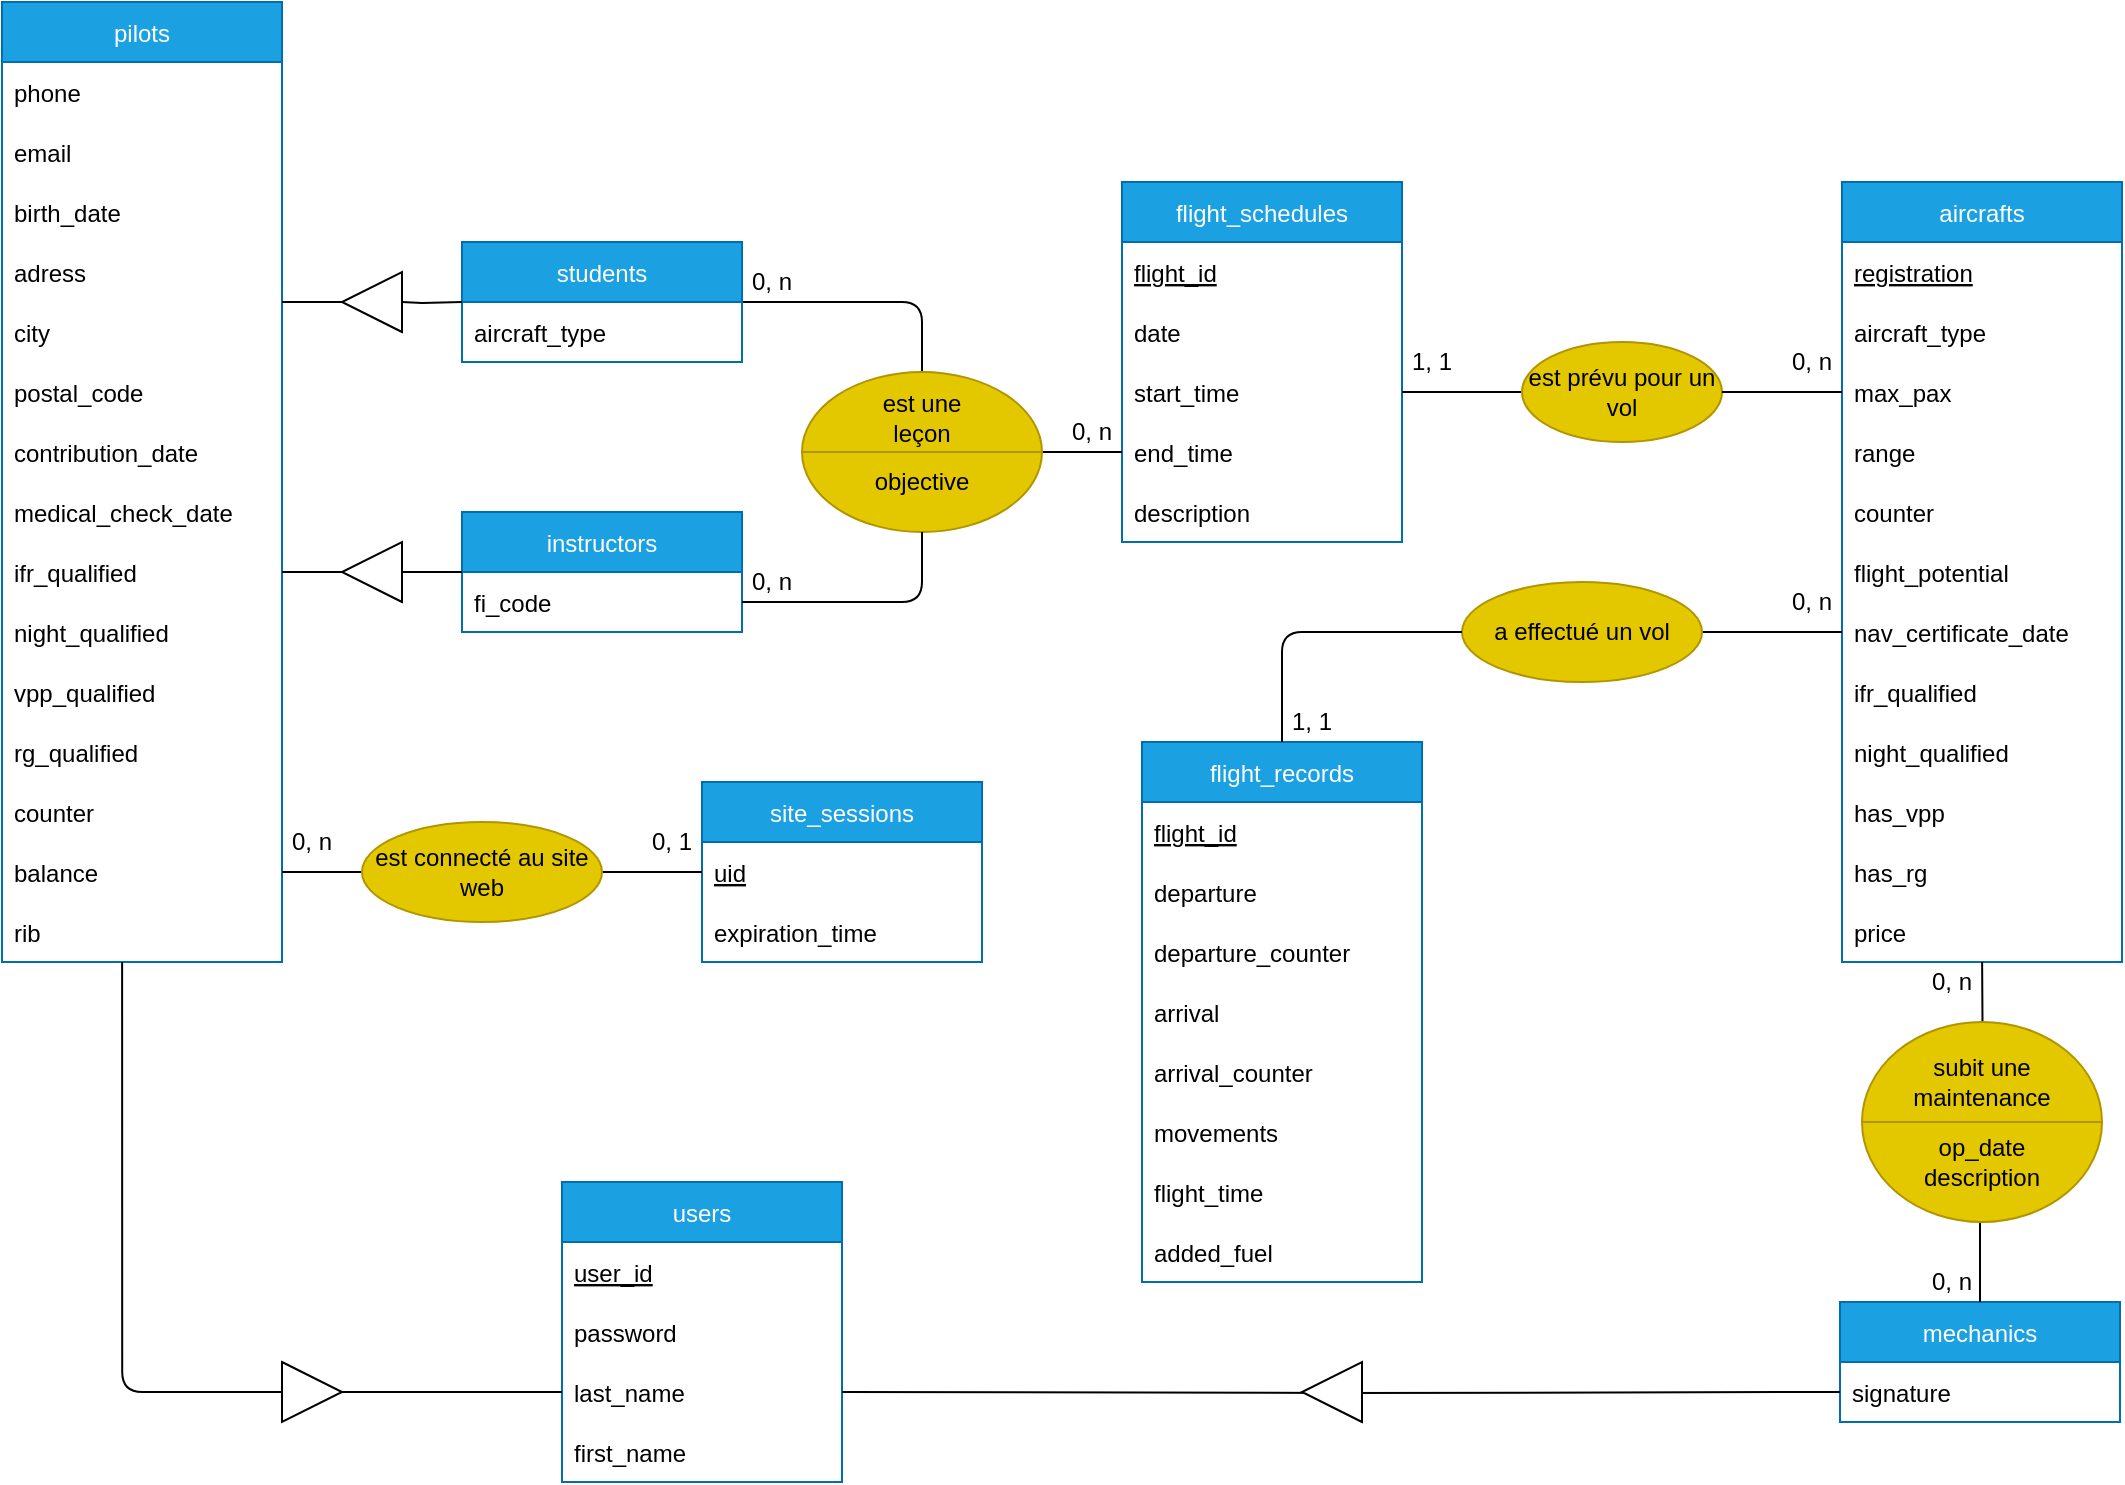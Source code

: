 <mxfile version="20.3.0" type="device"><diagram id="kAW9klxOi-WleZFakdpH" name="Page-1"><mxGraphModel dx="1148" dy="811" grid="1" gridSize="10" guides="1" tooltips="1" connect="1" arrows="1" fold="1" page="1" pageScale="1" pageWidth="1654" pageHeight="1169" math="0" shadow="0"><root><mxCell id="0"/><mxCell id="1" parent="0"/><mxCell id="x0U0oFPfZaiFmtQgRwpw-55" value="pilots" style="swimlane;fontStyle=0;childLayout=stackLayout;horizontal=1;startSize=30;horizontalStack=0;resizeParent=1;resizeParentMax=0;resizeLast=0;collapsible=1;marginBottom=0;fillColor=#1ba1e2;strokeColor=#006EAF;fontColor=#ffffff;" parent="1" vertex="1"><mxGeometry width="140" height="480" as="geometry"/></mxCell><mxCell id="nm3q8u3Qe69YSmtWsKVZ-3" value="phone" style="text;strokeColor=none;fillColor=none;align=left;verticalAlign=middle;spacingLeft=4;spacingRight=4;overflow=hidden;points=[[0,0.5],[1,0.5]];portConstraint=eastwest;rotatable=0;" parent="x0U0oFPfZaiFmtQgRwpw-55" vertex="1"><mxGeometry y="30" width="140" height="30" as="geometry"/></mxCell><mxCell id="x0U0oFPfZaiFmtQgRwpw-73" value="email" style="text;strokeColor=none;fillColor=none;align=left;verticalAlign=middle;spacingLeft=4;spacingRight=4;overflow=hidden;points=[[0,0.5],[1,0.5]];portConstraint=eastwest;rotatable=0;" parent="x0U0oFPfZaiFmtQgRwpw-55" vertex="1"><mxGeometry y="60" width="140" height="30" as="geometry"/></mxCell><mxCell id="nm3q8u3Qe69YSmtWsKVZ-4" value="birth_date" style="text;strokeColor=none;fillColor=none;align=left;verticalAlign=middle;spacingLeft=4;spacingRight=4;overflow=hidden;points=[[0,0.5],[1,0.5]];portConstraint=eastwest;rotatable=0;" parent="x0U0oFPfZaiFmtQgRwpw-55" vertex="1"><mxGeometry y="90" width="140" height="30" as="geometry"/></mxCell><mxCell id="x0U0oFPfZaiFmtQgRwpw-61" value="adress" style="text;strokeColor=none;fillColor=none;align=left;verticalAlign=middle;spacingLeft=4;spacingRight=4;overflow=hidden;points=[[0,0.5],[1,0.5]];portConstraint=eastwest;rotatable=0;" parent="x0U0oFPfZaiFmtQgRwpw-55" vertex="1"><mxGeometry y="120" width="140" height="30" as="geometry"/></mxCell><mxCell id="nm3q8u3Qe69YSmtWsKVZ-5" value="city" style="text;strokeColor=none;fillColor=none;align=left;verticalAlign=middle;spacingLeft=4;spacingRight=4;overflow=hidden;points=[[0,0.5],[1,0.5]];portConstraint=eastwest;rotatable=0;" parent="x0U0oFPfZaiFmtQgRwpw-55" vertex="1"><mxGeometry y="150" width="140" height="30" as="geometry"/></mxCell><mxCell id="x0U0oFPfZaiFmtQgRwpw-72" value="postal_code" style="text;strokeColor=none;fillColor=none;align=left;verticalAlign=middle;spacingLeft=4;spacingRight=4;overflow=hidden;points=[[0,0.5],[1,0.5]];portConstraint=eastwest;rotatable=0;" parent="x0U0oFPfZaiFmtQgRwpw-55" vertex="1"><mxGeometry y="180" width="140" height="30" as="geometry"/></mxCell><mxCell id="x0U0oFPfZaiFmtQgRwpw-62" value="contribution_date" style="text;strokeColor=none;fillColor=none;align=left;verticalAlign=middle;spacingLeft=4;spacingRight=4;overflow=hidden;points=[[0,0.5],[1,0.5]];portConstraint=eastwest;rotatable=0;" parent="x0U0oFPfZaiFmtQgRwpw-55" vertex="1"><mxGeometry y="210" width="140" height="30" as="geometry"/></mxCell><mxCell id="x0U0oFPfZaiFmtQgRwpw-63" value="medical_check_date" style="text;strokeColor=none;fillColor=none;align=left;verticalAlign=middle;spacingLeft=4;spacingRight=4;overflow=hidden;points=[[0,0.5],[1,0.5]];portConstraint=eastwest;rotatable=0;" parent="x0U0oFPfZaiFmtQgRwpw-55" vertex="1"><mxGeometry y="240" width="140" height="30" as="geometry"/></mxCell><mxCell id="x0U0oFPfZaiFmtQgRwpw-64" value="ifr_qualified" style="text;strokeColor=none;fillColor=none;align=left;verticalAlign=middle;spacingLeft=4;spacingRight=4;overflow=hidden;points=[[0,0.5],[1,0.5]];portConstraint=eastwest;rotatable=0;" parent="x0U0oFPfZaiFmtQgRwpw-55" vertex="1"><mxGeometry y="270" width="140" height="30" as="geometry"/></mxCell><mxCell id="x0U0oFPfZaiFmtQgRwpw-65" value="night_qualified" style="text;strokeColor=none;fillColor=none;align=left;verticalAlign=middle;spacingLeft=4;spacingRight=4;overflow=hidden;points=[[0,0.5],[1,0.5]];portConstraint=eastwest;rotatable=0;" parent="x0U0oFPfZaiFmtQgRwpw-55" vertex="1"><mxGeometry y="300" width="140" height="30" as="geometry"/></mxCell><mxCell id="x0U0oFPfZaiFmtQgRwpw-66" value="vpp_qualified" style="text;strokeColor=none;fillColor=none;align=left;verticalAlign=middle;spacingLeft=4;spacingRight=4;overflow=hidden;points=[[0,0.5],[1,0.5]];portConstraint=eastwest;rotatable=0;" parent="x0U0oFPfZaiFmtQgRwpw-55" vertex="1"><mxGeometry y="330" width="140" height="30" as="geometry"/></mxCell><mxCell id="x0U0oFPfZaiFmtQgRwpw-67" value="rg_qualified" style="text;strokeColor=none;fillColor=none;align=left;verticalAlign=middle;spacingLeft=4;spacingRight=4;overflow=hidden;points=[[0,0.5],[1,0.5]];portConstraint=eastwest;rotatable=0;" parent="x0U0oFPfZaiFmtQgRwpw-55" vertex="1"><mxGeometry y="360" width="140" height="30" as="geometry"/></mxCell><mxCell id="x0U0oFPfZaiFmtQgRwpw-68" value="counter" style="text;strokeColor=none;fillColor=none;align=left;verticalAlign=middle;spacingLeft=4;spacingRight=4;overflow=hidden;points=[[0,0.5],[1,0.5]];portConstraint=eastwest;rotatable=0;" parent="x0U0oFPfZaiFmtQgRwpw-55" vertex="1"><mxGeometry y="390" width="140" height="30" as="geometry"/></mxCell><mxCell id="x0U0oFPfZaiFmtQgRwpw-69" value="balance" style="text;strokeColor=none;fillColor=none;align=left;verticalAlign=middle;spacingLeft=4;spacingRight=4;overflow=hidden;points=[[0,0.5],[1,0.5]];portConstraint=eastwest;rotatable=0;" parent="x0U0oFPfZaiFmtQgRwpw-55" vertex="1"><mxGeometry y="420" width="140" height="30" as="geometry"/></mxCell><mxCell id="x0U0oFPfZaiFmtQgRwpw-70" value="rib" style="text;strokeColor=none;fillColor=none;align=left;verticalAlign=middle;spacingLeft=4;spacingRight=4;overflow=hidden;points=[[0,0.5],[1,0.5]];portConstraint=eastwest;rotatable=0;" parent="x0U0oFPfZaiFmtQgRwpw-55" vertex="1"><mxGeometry y="450" width="140" height="30" as="geometry"/></mxCell><mxCell id="nm3q8u3Qe69YSmtWsKVZ-49" style="edgeStyle=orthogonalEdgeStyle;rounded=1;orthogonalLoop=1;jettySize=auto;html=1;exitX=1;exitY=0.5;exitDx=0;exitDy=0;strokeColor=default;endArrow=none;endFill=0;entryX=0.5;entryY=0;entryDx=0;entryDy=0;" parent="1" source="x0U0oFPfZaiFmtQgRwpw-74" target="nm3q8u3Qe69YSmtWsKVZ-16" edge="1"><mxGeometry relative="1" as="geometry"><mxPoint x="440" y="140.211" as="targetPoint"/></mxGeometry></mxCell><mxCell id="x0U0oFPfZaiFmtQgRwpw-74" value="students" style="swimlane;fontStyle=0;childLayout=stackLayout;horizontal=1;startSize=30;horizontalStack=0;resizeParent=1;resizeParentMax=0;resizeLast=0;collapsible=1;marginBottom=0;fillColor=#1ba1e2;strokeColor=#006EAF;fontColor=#ffffff;" parent="1" vertex="1"><mxGeometry x="230" y="120" width="140" height="60" as="geometry"/></mxCell><mxCell id="x0U0oFPfZaiFmtQgRwpw-91" value="aircraft_type" style="text;strokeColor=none;fillColor=none;align=left;verticalAlign=middle;spacingLeft=4;spacingRight=4;overflow=hidden;points=[[0,0.5],[1,0.5]];portConstraint=eastwest;rotatable=0;" parent="x0U0oFPfZaiFmtQgRwpw-74" vertex="1"><mxGeometry y="30" width="140" height="30" as="geometry"/></mxCell><mxCell id="nm3q8u3Qe69YSmtWsKVZ-9" value="" style="edgeStyle=orthogonalEdgeStyle;rounded=0;orthogonalLoop=1;jettySize=auto;html=1;startArrow=none;endArrow=none;endFill=0;strokeColor=default;" parent="1" source="nm3q8u3Qe69YSmtWsKVZ-10" edge="1"><mxGeometry relative="1" as="geometry"><mxPoint x="140" y="285" as="targetPoint"/></mxGeometry></mxCell><mxCell id="x0U0oFPfZaiFmtQgRwpw-89" value="instructors" style="swimlane;fontStyle=0;childLayout=stackLayout;horizontal=1;startSize=30;horizontalStack=0;resizeParent=1;resizeParentMax=0;resizeLast=0;collapsible=1;marginBottom=0;fillColor=#1ba1e2;strokeColor=#006EAF;fontColor=#ffffff;" parent="1" vertex="1"><mxGeometry x="230" y="255" width="140" height="60" as="geometry"/></mxCell><mxCell id="x0U0oFPfZaiFmtQgRwpw-76" value="fi_code" style="text;strokeColor=none;fillColor=none;align=left;verticalAlign=middle;spacingLeft=4;spacingRight=4;overflow=hidden;points=[[0,0.5],[1,0.5]];portConstraint=eastwest;rotatable=0;" parent="x0U0oFPfZaiFmtQgRwpw-89" vertex="1"><mxGeometry y="30" width="140" height="30" as="geometry"/></mxCell><mxCell id="x0U0oFPfZaiFmtQgRwpw-94" value="mechanics" style="swimlane;fontStyle=0;childLayout=stackLayout;horizontal=1;startSize=30;horizontalStack=0;resizeParent=1;resizeParentMax=0;resizeLast=0;collapsible=1;marginBottom=0;fillColor=#1ba1e2;strokeColor=#006EAF;fontColor=#ffffff;" parent="1" vertex="1"><mxGeometry x="919" y="650" width="140" height="60" as="geometry"/></mxCell><mxCell id="nm3q8u3Qe69YSmtWsKVZ-6" value="signature" style="text;strokeColor=none;fillColor=none;align=left;verticalAlign=middle;spacingLeft=4;spacingRight=4;overflow=hidden;points=[[0,0.5],[1,0.5]];portConstraint=eastwest;rotatable=0;" parent="x0U0oFPfZaiFmtQgRwpw-94" vertex="1"><mxGeometry y="30" width="140" height="30" as="geometry"/></mxCell><mxCell id="x0U0oFPfZaiFmtQgRwpw-125" value="aircrafts" style="swimlane;fontStyle=0;childLayout=stackLayout;horizontal=1;startSize=30;horizontalStack=0;resizeParent=1;resizeParentMax=0;resizeLast=0;collapsible=1;marginBottom=0;fillColor=#1ba1e2;strokeColor=#006EAF;fontColor=#ffffff;" parent="1" vertex="1"><mxGeometry x="920" y="90" width="140" height="390" as="geometry"/></mxCell><mxCell id="x0U0oFPfZaiFmtQgRwpw-126" value="registration" style="text;strokeColor=none;fillColor=none;align=left;verticalAlign=middle;spacingLeft=4;spacingRight=4;overflow=hidden;points=[[0,0.5],[1,0.5]];portConstraint=eastwest;rotatable=0;fontStyle=4" parent="x0U0oFPfZaiFmtQgRwpw-125" vertex="1"><mxGeometry y="30" width="140" height="30" as="geometry"/></mxCell><mxCell id="x0U0oFPfZaiFmtQgRwpw-127" value="aircraft_type" style="text;strokeColor=none;fillColor=none;align=left;verticalAlign=middle;spacingLeft=4;spacingRight=4;overflow=hidden;points=[[0,0.5],[1,0.5]];portConstraint=eastwest;rotatable=0;" parent="x0U0oFPfZaiFmtQgRwpw-125" vertex="1"><mxGeometry y="60" width="140" height="30" as="geometry"/></mxCell><mxCell id="x0U0oFPfZaiFmtQgRwpw-128" value="max_pax" style="text;strokeColor=none;fillColor=none;align=left;verticalAlign=middle;spacingLeft=4;spacingRight=4;overflow=hidden;points=[[0,0.5],[1,0.5]];portConstraint=eastwest;rotatable=0;" parent="x0U0oFPfZaiFmtQgRwpw-125" vertex="1"><mxGeometry y="90" width="140" height="30" as="geometry"/></mxCell><mxCell id="x0U0oFPfZaiFmtQgRwpw-129" value="range" style="text;strokeColor=none;fillColor=none;align=left;verticalAlign=middle;spacingLeft=4;spacingRight=4;overflow=hidden;points=[[0,0.5],[1,0.5]];portConstraint=eastwest;rotatable=0;" parent="x0U0oFPfZaiFmtQgRwpw-125" vertex="1"><mxGeometry y="120" width="140" height="30" as="geometry"/></mxCell><mxCell id="x0U0oFPfZaiFmtQgRwpw-130" value="counter" style="text;strokeColor=none;fillColor=none;align=left;verticalAlign=middle;spacingLeft=4;spacingRight=4;overflow=hidden;points=[[0,0.5],[1,0.5]];portConstraint=eastwest;rotatable=0;" parent="x0U0oFPfZaiFmtQgRwpw-125" vertex="1"><mxGeometry y="150" width="140" height="30" as="geometry"/></mxCell><mxCell id="x0U0oFPfZaiFmtQgRwpw-131" value="flight_potential" style="text;strokeColor=none;fillColor=none;align=left;verticalAlign=middle;spacingLeft=4;spacingRight=4;overflow=hidden;points=[[0,0.5],[1,0.5]];portConstraint=eastwest;rotatable=0;" parent="x0U0oFPfZaiFmtQgRwpw-125" vertex="1"><mxGeometry y="180" width="140" height="30" as="geometry"/></mxCell><mxCell id="x0U0oFPfZaiFmtQgRwpw-132" value="nav_certificate_date" style="text;strokeColor=none;fillColor=none;align=left;verticalAlign=middle;spacingLeft=4;spacingRight=4;overflow=hidden;points=[[0,0.5],[1,0.5]];portConstraint=eastwest;rotatable=0;" parent="x0U0oFPfZaiFmtQgRwpw-125" vertex="1"><mxGeometry y="210" width="140" height="30" as="geometry"/></mxCell><mxCell id="x0U0oFPfZaiFmtQgRwpw-133" value="ifr_qualified" style="text;strokeColor=none;fillColor=none;align=left;verticalAlign=middle;spacingLeft=4;spacingRight=4;overflow=hidden;points=[[0,0.5],[1,0.5]];portConstraint=eastwest;rotatable=0;" parent="x0U0oFPfZaiFmtQgRwpw-125" vertex="1"><mxGeometry y="240" width="140" height="30" as="geometry"/></mxCell><mxCell id="x0U0oFPfZaiFmtQgRwpw-134" value="night_qualified" style="text;strokeColor=none;fillColor=none;align=left;verticalAlign=middle;spacingLeft=4;spacingRight=4;overflow=hidden;points=[[0,0.5],[1,0.5]];portConstraint=eastwest;rotatable=0;" parent="x0U0oFPfZaiFmtQgRwpw-125" vertex="1"><mxGeometry y="270" width="140" height="30" as="geometry"/></mxCell><mxCell id="x0U0oFPfZaiFmtQgRwpw-135" value="has_vpp" style="text;strokeColor=none;fillColor=none;align=left;verticalAlign=middle;spacingLeft=4;spacingRight=4;overflow=hidden;points=[[0,0.5],[1,0.5]];portConstraint=eastwest;rotatable=0;" parent="x0U0oFPfZaiFmtQgRwpw-125" vertex="1"><mxGeometry y="300" width="140" height="30" as="geometry"/></mxCell><mxCell id="x0U0oFPfZaiFmtQgRwpw-136" value="has_rg" style="text;strokeColor=none;fillColor=none;align=left;verticalAlign=middle;spacingLeft=4;spacingRight=4;overflow=hidden;points=[[0,0.5],[1,0.5]];portConstraint=eastwest;rotatable=0;" parent="x0U0oFPfZaiFmtQgRwpw-125" vertex="1"><mxGeometry y="330" width="140" height="30" as="geometry"/></mxCell><mxCell id="x0U0oFPfZaiFmtQgRwpw-138" value="price" style="text;strokeColor=none;fillColor=none;align=left;verticalAlign=middle;spacingLeft=4;spacingRight=4;overflow=hidden;points=[[0,0.5],[1,0.5]];portConstraint=eastwest;rotatable=0;" parent="x0U0oFPfZaiFmtQgRwpw-125" vertex="1"><mxGeometry y="360" width="140" height="30" as="geometry"/></mxCell><mxCell id="x0U0oFPfZaiFmtQgRwpw-152" value="flight_schedules" style="swimlane;fontStyle=0;childLayout=stackLayout;horizontal=1;startSize=30;horizontalStack=0;resizeParent=1;resizeParentMax=0;resizeLast=0;collapsible=1;marginBottom=0;fillColor=#1ba1e2;strokeColor=#006EAF;fontColor=#ffffff;" parent="1" vertex="1"><mxGeometry x="560" y="90" width="140" height="180" as="geometry"/></mxCell><mxCell id="x0U0oFPfZaiFmtQgRwpw-153" value="flight_id" style="text;strokeColor=none;fillColor=none;align=left;verticalAlign=middle;spacingLeft=4;spacingRight=4;overflow=hidden;points=[[0,0.5],[1,0.5]];portConstraint=eastwest;rotatable=0;fontStyle=4" parent="x0U0oFPfZaiFmtQgRwpw-152" vertex="1"><mxGeometry y="30" width="140" height="30" as="geometry"/></mxCell><mxCell id="x0U0oFPfZaiFmtQgRwpw-156" value="date" style="text;strokeColor=none;fillColor=none;align=left;verticalAlign=middle;spacingLeft=4;spacingRight=4;overflow=hidden;points=[[0,0.5],[1,0.5]];portConstraint=eastwest;rotatable=0;" parent="x0U0oFPfZaiFmtQgRwpw-152" vertex="1"><mxGeometry y="60" width="140" height="30" as="geometry"/></mxCell><mxCell id="x0U0oFPfZaiFmtQgRwpw-157" value="start_time" style="text;strokeColor=none;fillColor=none;align=left;verticalAlign=middle;spacingLeft=4;spacingRight=4;overflow=hidden;points=[[0,0.5],[1,0.5]];portConstraint=eastwest;rotatable=0;" parent="x0U0oFPfZaiFmtQgRwpw-152" vertex="1"><mxGeometry y="90" width="140" height="30" as="geometry"/></mxCell><mxCell id="x0U0oFPfZaiFmtQgRwpw-159" value="end_time" style="text;strokeColor=none;fillColor=none;align=left;verticalAlign=middle;spacingLeft=4;spacingRight=4;overflow=hidden;points=[[0,0.5],[1,0.5]];portConstraint=eastwest;rotatable=0;" parent="x0U0oFPfZaiFmtQgRwpw-152" vertex="1"><mxGeometry y="120" width="140" height="30" as="geometry"/></mxCell><mxCell id="x0U0oFPfZaiFmtQgRwpw-160" value="description" style="text;strokeColor=none;fillColor=none;align=left;verticalAlign=middle;spacingLeft=4;spacingRight=4;overflow=hidden;points=[[0,0.5],[1,0.5]];portConstraint=eastwest;rotatable=0;" parent="x0U0oFPfZaiFmtQgRwpw-152" vertex="1"><mxGeometry y="150" width="140" height="30" as="geometry"/></mxCell><mxCell id="nm3q8u3Qe69YSmtWsKVZ-29" value="" style="edgeStyle=orthogonalEdgeStyle;rounded=1;orthogonalLoop=1;jettySize=auto;html=1;strokeColor=default;endArrow=none;endFill=0;entryX=0;entryY=0.5;entryDx=0;entryDy=0;startArrow=none;" parent="1" source="nm3q8u3Qe69YSmtWsKVZ-30" edge="1"><mxGeometry relative="1" as="geometry"><mxPoint x="920" y="315" as="targetPoint"/></mxGeometry></mxCell><mxCell id="x0U0oFPfZaiFmtQgRwpw-185" value="flight_records" style="swimlane;fontStyle=0;childLayout=stackLayout;horizontal=1;startSize=30;horizontalStack=0;resizeParent=1;resizeParentMax=0;resizeLast=0;collapsible=1;marginBottom=0;fillColor=#1ba1e2;strokeColor=#006EAF;fontColor=#ffffff;" parent="1" vertex="1"><mxGeometry x="570" y="370" width="140" height="270" as="geometry"/></mxCell><mxCell id="x0U0oFPfZaiFmtQgRwpw-186" value="flight_id" style="text;strokeColor=none;fillColor=none;align=left;verticalAlign=middle;spacingLeft=4;spacingRight=4;overflow=hidden;points=[[0,0.5],[1,0.5]];portConstraint=eastwest;rotatable=0;fontStyle=4" parent="x0U0oFPfZaiFmtQgRwpw-185" vertex="1"><mxGeometry y="30" width="140" height="30" as="geometry"/></mxCell><mxCell id="nm3q8u3Qe69YSmtWsKVZ-31" value="departure" style="text;strokeColor=none;fillColor=none;align=left;verticalAlign=middle;spacingLeft=4;spacingRight=4;overflow=hidden;points=[[0,0.5],[1,0.5]];portConstraint=eastwest;rotatable=0;" parent="x0U0oFPfZaiFmtQgRwpw-185" vertex="1"><mxGeometry y="60" width="140" height="30" as="geometry"/></mxCell><mxCell id="x0U0oFPfZaiFmtQgRwpw-187" value="departure_counter" style="text;strokeColor=none;fillColor=none;align=left;verticalAlign=middle;spacingLeft=4;spacingRight=4;overflow=hidden;points=[[0,0.5],[1,0.5]];portConstraint=eastwest;rotatable=0;" parent="x0U0oFPfZaiFmtQgRwpw-185" vertex="1"><mxGeometry y="90" width="140" height="30" as="geometry"/></mxCell><mxCell id="x0U0oFPfZaiFmtQgRwpw-189" value="arrival" style="text;strokeColor=none;fillColor=none;align=left;verticalAlign=middle;spacingLeft=4;spacingRight=4;overflow=hidden;points=[[0,0.5],[1,0.5]];portConstraint=eastwest;rotatable=0;" parent="x0U0oFPfZaiFmtQgRwpw-185" vertex="1"><mxGeometry y="120" width="140" height="30" as="geometry"/></mxCell><mxCell id="nm3q8u3Qe69YSmtWsKVZ-32" value="arrival_counter" style="text;strokeColor=none;fillColor=none;align=left;verticalAlign=middle;spacingLeft=4;spacingRight=4;overflow=hidden;points=[[0,0.5],[1,0.5]];portConstraint=eastwest;rotatable=0;" parent="x0U0oFPfZaiFmtQgRwpw-185" vertex="1"><mxGeometry y="150" width="140" height="30" as="geometry"/></mxCell><mxCell id="x0U0oFPfZaiFmtQgRwpw-190" value="movements" style="text;strokeColor=none;fillColor=none;align=left;verticalAlign=middle;spacingLeft=4;spacingRight=4;overflow=hidden;points=[[0,0.5],[1,0.5]];portConstraint=eastwest;rotatable=0;" parent="x0U0oFPfZaiFmtQgRwpw-185" vertex="1"><mxGeometry y="180" width="140" height="30" as="geometry"/></mxCell><mxCell id="x0U0oFPfZaiFmtQgRwpw-191" value="flight_time" style="text;strokeColor=none;fillColor=none;align=left;verticalAlign=middle;spacingLeft=4;spacingRight=4;overflow=hidden;points=[[0,0.5],[1,0.5]];portConstraint=eastwest;rotatable=0;" parent="x0U0oFPfZaiFmtQgRwpw-185" vertex="1"><mxGeometry y="210" width="140" height="30" as="geometry"/></mxCell><mxCell id="x0U0oFPfZaiFmtQgRwpw-192" value="added_fuel" style="text;strokeColor=none;fillColor=none;align=left;verticalAlign=middle;spacingLeft=4;spacingRight=4;overflow=hidden;points=[[0,0.5],[1,0.5]];portConstraint=eastwest;rotatable=0;" parent="x0U0oFPfZaiFmtQgRwpw-185" vertex="1"><mxGeometry y="240" width="140" height="30" as="geometry"/></mxCell><mxCell id="nm3q8u3Qe69YSmtWsKVZ-10" value="" style="triangle;whiteSpace=wrap;html=1;rotation=-180;" parent="1" vertex="1"><mxGeometry x="170" y="270" width="30" height="30" as="geometry"/></mxCell><mxCell id="nm3q8u3Qe69YSmtWsKVZ-11" value="" style="edgeStyle=orthogonalEdgeStyle;rounded=0;orthogonalLoop=1;jettySize=auto;html=1;endArrow=none;" parent="1" source="x0U0oFPfZaiFmtQgRwpw-89" target="nm3q8u3Qe69YSmtWsKVZ-10" edge="1"><mxGeometry relative="1" as="geometry"><mxPoint x="230" y="285" as="sourcePoint"/><mxPoint x="140" y="285" as="targetPoint"/></mxGeometry></mxCell><mxCell id="nm3q8u3Qe69YSmtWsKVZ-12" value="" style="edgeStyle=orthogonalEdgeStyle;rounded=0;orthogonalLoop=1;jettySize=auto;html=1;startArrow=none;endArrow=none;endFill=0;strokeColor=default;" parent="1" source="nm3q8u3Qe69YSmtWsKVZ-13" edge="1"><mxGeometry relative="1" as="geometry"><mxPoint x="140" y="150" as="targetPoint"/></mxGeometry></mxCell><mxCell id="nm3q8u3Qe69YSmtWsKVZ-13" value="" style="triangle;whiteSpace=wrap;html=1;rotation=-180;" parent="1" vertex="1"><mxGeometry x="170" y="135" width="30" height="30" as="geometry"/></mxCell><mxCell id="nm3q8u3Qe69YSmtWsKVZ-14" value="" style="edgeStyle=orthogonalEdgeStyle;rounded=0;orthogonalLoop=1;jettySize=auto;html=1;endArrow=none;" parent="1" target="nm3q8u3Qe69YSmtWsKVZ-13" edge="1"><mxGeometry relative="1" as="geometry"><mxPoint x="230" y="150" as="sourcePoint"/><mxPoint x="140" y="150" as="targetPoint"/></mxGeometry></mxCell><mxCell id="nm3q8u3Qe69YSmtWsKVZ-15" style="edgeStyle=orthogonalEdgeStyle;rounded=1;orthogonalLoop=1;jettySize=auto;html=1;exitX=1;exitY=0.5;exitDx=0;exitDy=0;entryX=0;entryY=0.5;entryDx=0;entryDy=0;strokeColor=default;endArrow=none;endFill=0;startArrow=none;" parent="1" source="nm3q8u3Qe69YSmtWsKVZ-16" target="x0U0oFPfZaiFmtQgRwpw-159" edge="1"><mxGeometry relative="1" as="geometry"/></mxCell><mxCell id="nm3q8u3Qe69YSmtWsKVZ-16" value="" style="ellipse;whiteSpace=wrap;html=1;fillColor=#e3c800;strokeColor=#B09500;fontColor=#000000;" parent="1" vertex="1"><mxGeometry x="400" y="185" width="120" height="80" as="geometry"/></mxCell><mxCell id="nm3q8u3Qe69YSmtWsKVZ-17" value="" style="edgeStyle=orthogonalEdgeStyle;rounded=1;orthogonalLoop=1;jettySize=auto;html=1;exitX=1;exitY=0.5;exitDx=0;exitDy=0;entryX=0.5;entryY=1;entryDx=0;entryDy=0;strokeColor=default;endArrow=none;endFill=0;" parent="1" source="x0U0oFPfZaiFmtQgRwpw-76" target="nm3q8u3Qe69YSmtWsKVZ-16" edge="1"><mxGeometry relative="1" as="geometry"><mxPoint x="480" y="370" as="sourcePoint"/><mxPoint x="716.86" y="270.54" as="targetPoint"/></mxGeometry></mxCell><mxCell id="nm3q8u3Qe69YSmtWsKVZ-18" value="" style="endArrow=none;html=1;rounded=1;strokeColor=#B09500;exitX=0;exitY=0.5;exitDx=0;exitDy=0;entryX=1;entryY=0.5;entryDx=0;entryDy=0;fillColor=#e3c800;" parent="1" source="nm3q8u3Qe69YSmtWsKVZ-16" target="nm3q8u3Qe69YSmtWsKVZ-16" edge="1"><mxGeometry width="50" height="50" relative="1" as="geometry"><mxPoint x="450" y="185" as="sourcePoint"/><mxPoint x="500" y="135" as="targetPoint"/></mxGeometry></mxCell><mxCell id="nm3q8u3Qe69YSmtWsKVZ-19" value="est une leçon" style="text;html=1;strokeColor=none;fillColor=none;align=center;verticalAlign=middle;whiteSpace=wrap;rounded=0;" parent="1" vertex="1"><mxGeometry x="430" y="190" width="60" height="35" as="geometry"/></mxCell><mxCell id="nm3q8u3Qe69YSmtWsKVZ-20" value="objective" style="text;html=1;strokeColor=none;fillColor=none;align=center;verticalAlign=middle;whiteSpace=wrap;rounded=0;" parent="1" vertex="1"><mxGeometry x="430" y="225" width="60" height="30" as="geometry"/></mxCell><mxCell id="nm3q8u3Qe69YSmtWsKVZ-21" style="edgeStyle=orthogonalEdgeStyle;rounded=1;orthogonalLoop=1;jettySize=auto;html=1;exitX=0;exitY=0.5;exitDx=0;exitDy=0;entryX=1;entryY=0.5;entryDx=0;entryDy=0;strokeColor=default;endArrow=none;endFill=0;startArrow=none;" parent="1" source="nm3q8u3Qe69YSmtWsKVZ-35" target="x0U0oFPfZaiFmtQgRwpw-157" edge="1"><mxGeometry relative="1" as="geometry"/></mxCell><mxCell id="nm3q8u3Qe69YSmtWsKVZ-33" value="0, n" style="text;html=1;strokeColor=none;fillColor=none;align=center;verticalAlign=middle;whiteSpace=wrap;rounded=0;" parent="1" vertex="1"><mxGeometry x="890" y="290" width="30" height="20" as="geometry"/></mxCell><mxCell id="nm3q8u3Qe69YSmtWsKVZ-34" value="1, 1" style="text;html=1;strokeColor=none;fillColor=none;align=center;verticalAlign=middle;whiteSpace=wrap;rounded=0;" parent="1" vertex="1"><mxGeometry x="640" y="350" width="30" height="20" as="geometry"/></mxCell><mxCell id="nm3q8u3Qe69YSmtWsKVZ-35" value="est prévu pour un vol" style="ellipse;whiteSpace=wrap;html=1;fillColor=#e3c800;strokeColor=#B09500;fontColor=#000000;" parent="1" vertex="1"><mxGeometry x="760" y="170" width="100" height="50" as="geometry"/></mxCell><mxCell id="nm3q8u3Qe69YSmtWsKVZ-36" value="" style="edgeStyle=orthogonalEdgeStyle;rounded=1;orthogonalLoop=1;jettySize=auto;html=1;exitX=0;exitY=0.5;exitDx=0;exitDy=0;entryX=1;entryY=0.5;entryDx=0;entryDy=0;strokeColor=default;endArrow=none;endFill=0;" parent="1" source="x0U0oFPfZaiFmtQgRwpw-128" target="nm3q8u3Qe69YSmtWsKVZ-35" edge="1"><mxGeometry relative="1" as="geometry"><mxPoint x="920" y="195" as="sourcePoint"/><mxPoint x="700" y="195" as="targetPoint"/></mxGeometry></mxCell><mxCell id="nm3q8u3Qe69YSmtWsKVZ-38" value="0, n" style="text;html=1;strokeColor=none;fillColor=none;align=center;verticalAlign=middle;whiteSpace=wrap;rounded=0;" parent="1" vertex="1"><mxGeometry x="890" y="170" width="30" height="20" as="geometry"/></mxCell><mxCell id="nm3q8u3Qe69YSmtWsKVZ-39" value="1, 1" style="text;html=1;strokeColor=none;fillColor=none;align=center;verticalAlign=middle;whiteSpace=wrap;rounded=0;" parent="1" vertex="1"><mxGeometry x="700" y="170" width="30" height="20" as="geometry"/></mxCell><mxCell id="nm3q8u3Qe69YSmtWsKVZ-41" value="0, n" style="text;html=1;strokeColor=none;fillColor=none;align=center;verticalAlign=middle;whiteSpace=wrap;rounded=0;" parent="1" vertex="1"><mxGeometry x="370" y="280" width="30" height="20" as="geometry"/></mxCell><mxCell id="nm3q8u3Qe69YSmtWsKVZ-42" value="0, n" style="text;html=1;strokeColor=none;fillColor=none;align=center;verticalAlign=middle;whiteSpace=wrap;rounded=0;" parent="1" vertex="1"><mxGeometry x="530" y="205" width="30" height="20" as="geometry"/></mxCell><mxCell id="nm3q8u3Qe69YSmtWsKVZ-43" style="edgeStyle=orthogonalEdgeStyle;rounded=1;orthogonalLoop=1;jettySize=auto;html=1;exitX=0.5;exitY=0;exitDx=0;exitDy=0;entryX=0.429;entryY=1;entryDx=0;entryDy=0;entryPerimeter=0;strokeColor=default;endArrow=none;endFill=0;" parent="1" source="x0U0oFPfZaiFmtQgRwpw-94" edge="1"><mxGeometry relative="1" as="geometry"><mxPoint x="990.06" y="480.0" as="targetPoint"/></mxGeometry></mxCell><mxCell id="nm3q8u3Qe69YSmtWsKVZ-30" value="a effectué un vol" style="ellipse;whiteSpace=wrap;html=1;fillColor=#e3c800;strokeColor=#B09500;fontColor=#000000;" parent="1" vertex="1"><mxGeometry x="730" y="290" width="120" height="50" as="geometry"/></mxCell><mxCell id="nm3q8u3Qe69YSmtWsKVZ-44" value="" style="edgeStyle=orthogonalEdgeStyle;rounded=1;orthogonalLoop=1;jettySize=auto;html=1;strokeColor=default;endArrow=none;endFill=0;entryX=0;entryY=0.5;entryDx=0;entryDy=0;exitX=0.5;exitY=0;exitDx=0;exitDy=0;" parent="1" source="x0U0oFPfZaiFmtQgRwpw-185" target="nm3q8u3Qe69YSmtWsKVZ-30" edge="1"><mxGeometry relative="1" as="geometry"><mxPoint x="639.947" y="370" as="sourcePoint"/><mxPoint x="920" y="315" as="targetPoint"/></mxGeometry></mxCell><mxCell id="nm3q8u3Qe69YSmtWsKVZ-45" value="" style="ellipse;whiteSpace=wrap;html=1;fillColor=#e3c800;strokeColor=#B09500;fontColor=#000000;" parent="1" vertex="1"><mxGeometry x="930" y="510" width="120" height="100" as="geometry"/></mxCell><mxCell id="nm3q8u3Qe69YSmtWsKVZ-46" value="" style="endArrow=none;html=1;rounded=1;strokeColor=#B09500;exitX=0;exitY=0.5;exitDx=0;exitDy=0;entryX=1;entryY=0.5;entryDx=0;entryDy=0;fillColor=#e3c800;" parent="1" source="nm3q8u3Qe69YSmtWsKVZ-45" target="nm3q8u3Qe69YSmtWsKVZ-45" edge="1"><mxGeometry width="50" height="50" relative="1" as="geometry"><mxPoint x="930.0" y="559.7" as="sourcePoint"/><mxPoint x="1050.0" y="559.7" as="targetPoint"/></mxGeometry></mxCell><mxCell id="nm3q8u3Qe69YSmtWsKVZ-47" value="subit une maintenance" style="text;html=1;strokeColor=none;fillColor=none;align=center;verticalAlign=middle;whiteSpace=wrap;rounded=0;" parent="1" vertex="1"><mxGeometry x="960" y="520" width="60" height="40" as="geometry"/></mxCell><mxCell id="nm3q8u3Qe69YSmtWsKVZ-48" value="op_date&lt;br&gt;description" style="text;html=1;strokeColor=none;fillColor=none;align=center;verticalAlign=middle;whiteSpace=wrap;rounded=0;" parent="1" vertex="1"><mxGeometry x="960" y="560" width="60" height="40" as="geometry"/></mxCell><mxCell id="nm3q8u3Qe69YSmtWsKVZ-50" value="0, n" style="text;html=1;strokeColor=none;fillColor=none;align=center;verticalAlign=middle;whiteSpace=wrap;rounded=0;" parent="1" vertex="1"><mxGeometry x="370" y="130" width="30" height="20" as="geometry"/></mxCell><mxCell id="nm3q8u3Qe69YSmtWsKVZ-51" value="0, n" style="text;html=1;strokeColor=none;fillColor=none;align=center;verticalAlign=middle;whiteSpace=wrap;rounded=0;" parent="1" vertex="1"><mxGeometry x="960" y="480" width="30" height="20" as="geometry"/></mxCell><mxCell id="nm3q8u3Qe69YSmtWsKVZ-52" value="0, n" style="text;html=1;strokeColor=none;fillColor=none;align=center;verticalAlign=middle;whiteSpace=wrap;rounded=0;" parent="1" vertex="1"><mxGeometry x="960" y="630" width="30" height="20" as="geometry"/></mxCell><mxCell id="nm3q8u3Qe69YSmtWsKVZ-53" value="site_sessions" style="swimlane;fontStyle=0;childLayout=stackLayout;horizontal=1;startSize=30;horizontalStack=0;resizeParent=1;resizeParentMax=0;resizeLast=0;collapsible=1;marginBottom=0;fillColor=#1ba1e2;strokeColor=#006EAF;fontColor=#ffffff;" parent="1" vertex="1"><mxGeometry x="350" y="390" width="140" height="90" as="geometry"/></mxCell><mxCell id="nm3q8u3Qe69YSmtWsKVZ-54" value="uid" style="text;strokeColor=none;fillColor=none;align=left;verticalAlign=middle;spacingLeft=4;spacingRight=4;overflow=hidden;points=[[0,0.5],[1,0.5]];portConstraint=eastwest;rotatable=0;fontStyle=4" parent="nm3q8u3Qe69YSmtWsKVZ-53" vertex="1"><mxGeometry y="30" width="140" height="30" as="geometry"/></mxCell><mxCell id="nm3q8u3Qe69YSmtWsKVZ-55" value="expiration_time" style="text;strokeColor=none;fillColor=none;align=left;verticalAlign=middle;spacingLeft=4;spacingRight=4;overflow=hidden;points=[[0,0.5],[1,0.5]];portConstraint=eastwest;rotatable=0;" parent="nm3q8u3Qe69YSmtWsKVZ-53" vertex="1"><mxGeometry y="60" width="140" height="30" as="geometry"/></mxCell><mxCell id="nm3q8u3Qe69YSmtWsKVZ-62" style="edgeStyle=orthogonalEdgeStyle;rounded=1;orthogonalLoop=1;jettySize=auto;html=1;exitX=0;exitY=0.5;exitDx=0;exitDy=0;entryX=1;entryY=0.5;entryDx=0;entryDy=0;strokeColor=default;endArrow=none;endFill=0;" parent="1" source="nm3q8u3Qe69YSmtWsKVZ-60" target="x0U0oFPfZaiFmtQgRwpw-69" edge="1"><mxGeometry relative="1" as="geometry"/></mxCell><mxCell id="nm3q8u3Qe69YSmtWsKVZ-63" style="edgeStyle=orthogonalEdgeStyle;rounded=1;orthogonalLoop=1;jettySize=auto;html=1;exitX=1;exitY=0.5;exitDx=0;exitDy=0;entryX=0;entryY=0.5;entryDx=0;entryDy=0;strokeColor=default;endArrow=none;endFill=0;" parent="1" source="nm3q8u3Qe69YSmtWsKVZ-60" target="nm3q8u3Qe69YSmtWsKVZ-54" edge="1"><mxGeometry relative="1" as="geometry"/></mxCell><mxCell id="nm3q8u3Qe69YSmtWsKVZ-60" value="est connecté au site web" style="ellipse;whiteSpace=wrap;html=1;fillColor=#e3c800;strokeColor=#B09500;fontColor=#000000;" parent="1" vertex="1"><mxGeometry x="180" y="410" width="120" height="50" as="geometry"/></mxCell><mxCell id="nm3q8u3Qe69YSmtWsKVZ-64" value="0, 1" style="text;html=1;strokeColor=none;fillColor=none;align=center;verticalAlign=middle;whiteSpace=wrap;rounded=0;" parent="1" vertex="1"><mxGeometry x="320" y="410" width="30" height="20" as="geometry"/></mxCell><mxCell id="nm3q8u3Qe69YSmtWsKVZ-65" value="0, n" style="text;html=1;strokeColor=none;fillColor=none;align=center;verticalAlign=middle;whiteSpace=wrap;rounded=0;" parent="1" vertex="1"><mxGeometry x="140" y="410" width="30" height="20" as="geometry"/></mxCell><mxCell id="KqA2OF_-hJYLMIufa2RL-1" value="users" style="swimlane;fontStyle=0;childLayout=stackLayout;horizontal=1;startSize=30;horizontalStack=0;resizeParent=1;resizeParentMax=0;resizeLast=0;collapsible=1;marginBottom=0;fillColor=#1ba1e2;strokeColor=#006EAF;fontColor=#ffffff;" parent="1" vertex="1"><mxGeometry x="280" y="590" width="140" height="150" as="geometry"/></mxCell><mxCell id="KqA2OF_-hJYLMIufa2RL-2" value="user_id" style="text;strokeColor=none;fillColor=none;align=left;verticalAlign=middle;spacingLeft=4;spacingRight=4;overflow=hidden;points=[[0,0.5],[1,0.5]];portConstraint=eastwest;rotatable=0;fontStyle=4" parent="KqA2OF_-hJYLMIufa2RL-1" vertex="1"><mxGeometry y="30" width="140" height="30" as="geometry"/></mxCell><mxCell id="KqA2OF_-hJYLMIufa2RL-3" value="password" style="text;strokeColor=none;fillColor=none;align=left;verticalAlign=middle;spacingLeft=4;spacingRight=4;overflow=hidden;points=[[0,0.5],[1,0.5]];portConstraint=eastwest;rotatable=0;" parent="KqA2OF_-hJYLMIufa2RL-1" vertex="1"><mxGeometry y="60" width="140" height="30" as="geometry"/></mxCell><mxCell id="KqA2OF_-hJYLMIufa2RL-4" value="last_name" style="text;strokeColor=none;fillColor=none;align=left;verticalAlign=middle;spacingLeft=4;spacingRight=4;overflow=hidden;points=[[0,0.5],[1,0.5]];portConstraint=eastwest;rotatable=0;" parent="KqA2OF_-hJYLMIufa2RL-1" vertex="1"><mxGeometry y="90" width="140" height="30" as="geometry"/></mxCell><mxCell id="KqA2OF_-hJYLMIufa2RL-5" value="first_name" style="text;strokeColor=none;fillColor=none;align=left;verticalAlign=middle;spacingLeft=4;spacingRight=4;overflow=hidden;points=[[0,0.5],[1,0.5]];portConstraint=eastwest;rotatable=0;" parent="KqA2OF_-hJYLMIufa2RL-1" vertex="1"><mxGeometry y="120" width="140" height="30" as="geometry"/></mxCell><mxCell id="KqA2OF_-hJYLMIufa2RL-6" style="edgeStyle=orthogonalEdgeStyle;rounded=0;orthogonalLoop=1;jettySize=auto;html=1;exitX=0;exitY=0.5;exitDx=0;exitDy=0;entryX=1;entryY=0.5;entryDx=0;entryDy=0;endArrow=none;endFill=0;" parent="1" target="KqA2OF_-hJYLMIufa2RL-4" edge="1"><mxGeometry relative="1" as="geometry"><mxPoint x="919" y="695.0" as="sourcePoint"/></mxGeometry></mxCell><mxCell id="KqA2OF_-hJYLMIufa2RL-8" style="edgeStyle=orthogonalEdgeStyle;rounded=1;orthogonalLoop=1;jettySize=auto;html=1;exitX=0;exitY=0.5;exitDx=0;exitDy=0;entryX=0.429;entryY=1;entryDx=0;entryDy=0;entryPerimeter=0;endArrow=none;endFill=0;startArrow=none;" parent="1" source="HsppEcompL84B1vxJyMU-1" target="x0U0oFPfZaiFmtQgRwpw-70" edge="1"><mxGeometry relative="1" as="geometry"/></mxCell><mxCell id="HsppEcompL84B1vxJyMU-1" value="" style="triangle;whiteSpace=wrap;html=1;rotation=-180;direction=west;" vertex="1" parent="1"><mxGeometry x="140" y="680" width="30" height="30" as="geometry"/></mxCell><mxCell id="HsppEcompL84B1vxJyMU-2" value="" style="edgeStyle=orthogonalEdgeStyle;rounded=1;orthogonalLoop=1;jettySize=auto;html=1;exitX=0;exitY=0.5;exitDx=0;exitDy=0;entryX=1;entryY=0.5;entryDx=0;entryDy=0;endArrow=none;endFill=0;" edge="1" parent="1" source="KqA2OF_-hJYLMIufa2RL-4" target="HsppEcompL84B1vxJyMU-1"><mxGeometry relative="1" as="geometry"><mxPoint x="280" y="695" as="sourcePoint"/><mxPoint x="60.06" y="480" as="targetPoint"/></mxGeometry></mxCell><mxCell id="HsppEcompL84B1vxJyMU-4" value="" style="triangle;whiteSpace=wrap;html=1;rotation=-180;" vertex="1" parent="1"><mxGeometry x="650" y="680" width="30" height="30" as="geometry"/></mxCell></root></mxGraphModel></diagram></mxfile>
